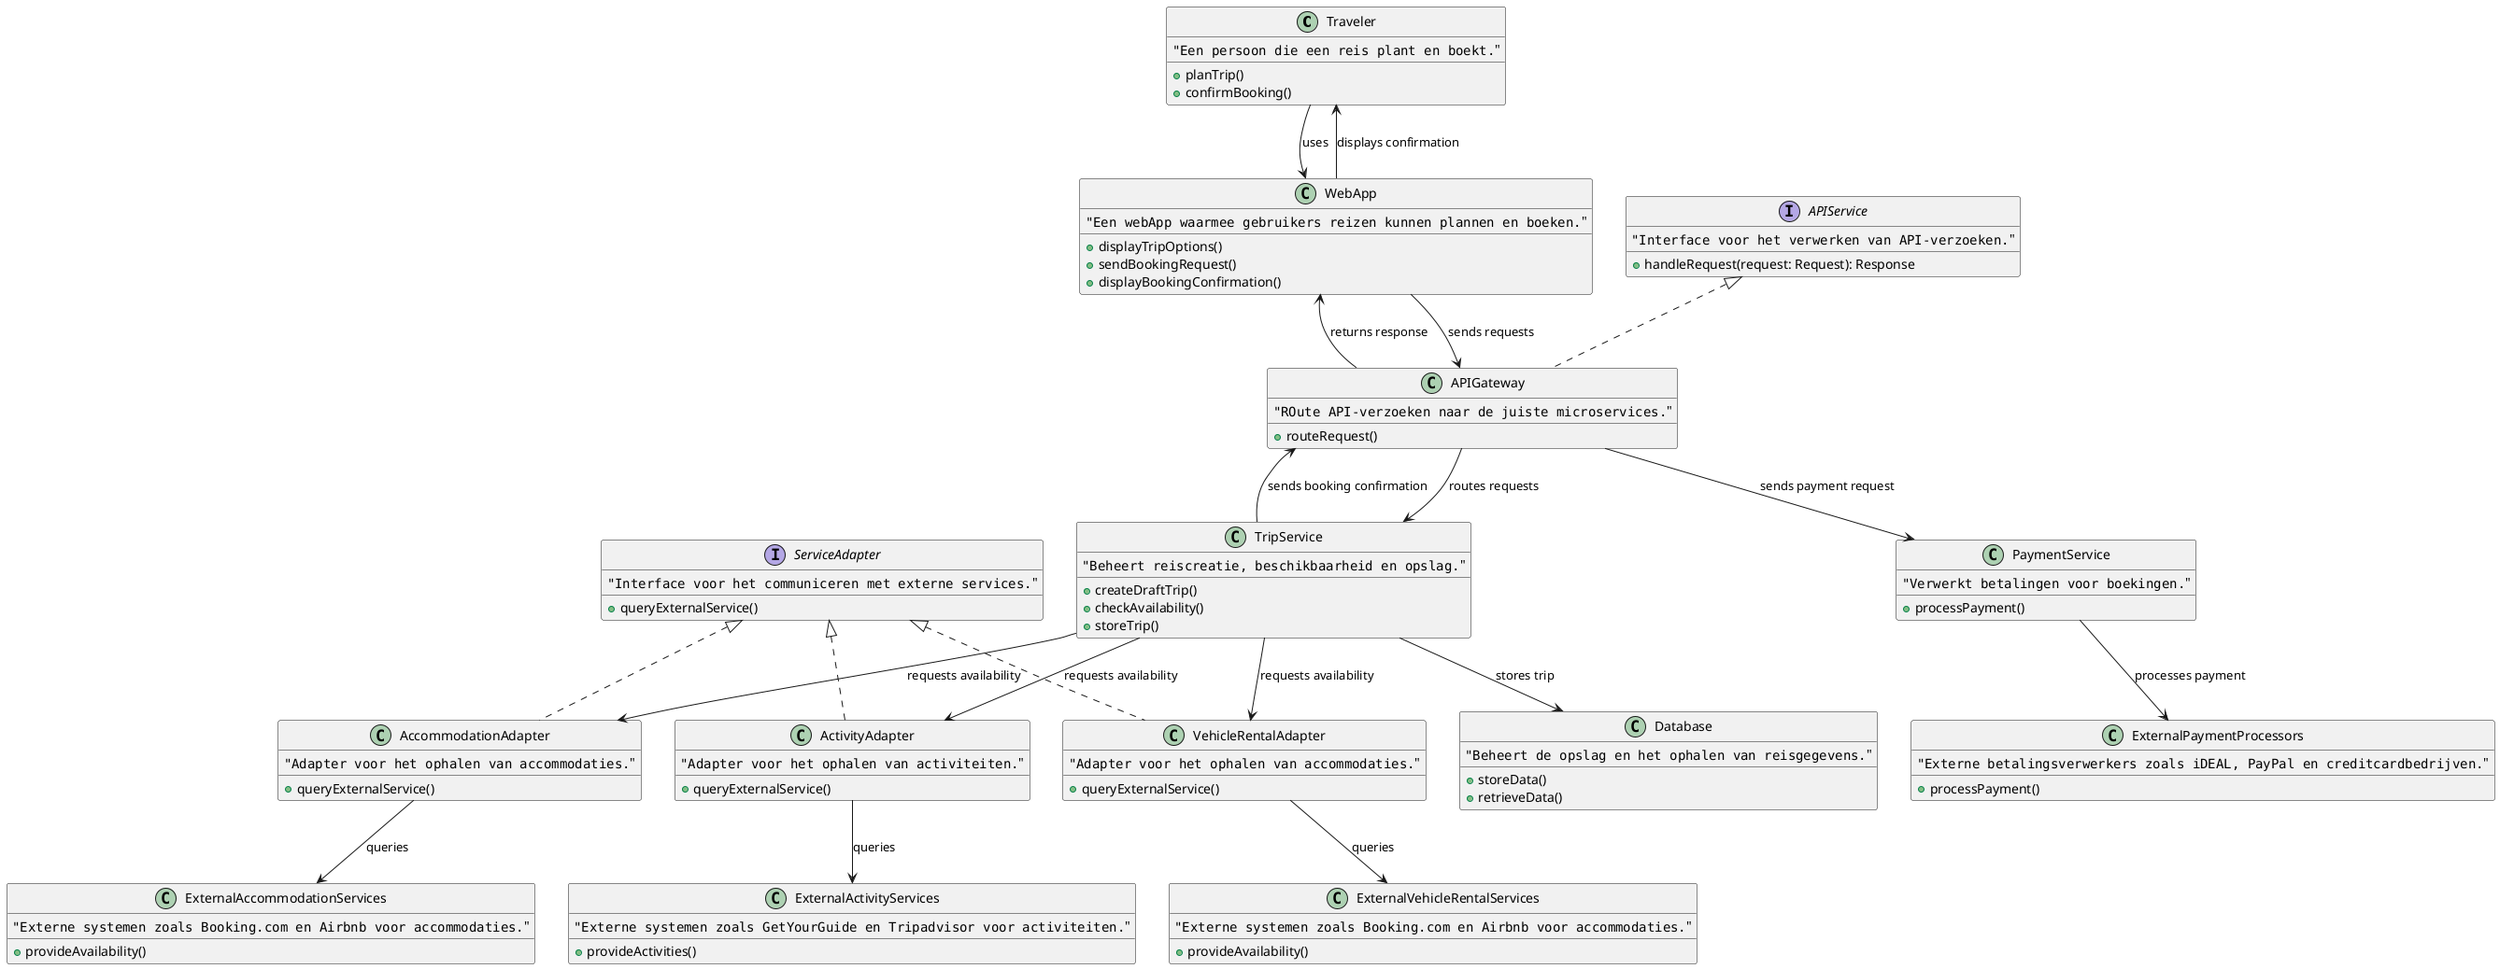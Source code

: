 @startuml "Triptop Travel Booking - Class Diagram"

class Traveler {
    """Een persoon die een reis plant en boekt."""
    +planTrip()
    +confirmBooking()
}

class WebApp {
    """Een webApp waarmee gebruikers reizen kunnen plannen en boeken."""
    +displayTripOptions()
    +sendBookingRequest()
    +displayBookingConfirmation()
}

interface APIService {
    """Interface voor het verwerken van API-verzoeken."""
    +handleRequest(request: Request): Response
}

class APIGateway implements APIService {
    """ROute API-verzoeken naar de juiste microservices."""
    +routeRequest()
}

class TripService {
    """Beheert reiscreatie, beschikbaarheid en opslag."""
    +createDraftTrip()
    +checkAvailability()
    +storeTrip()
}

interface ServiceAdapter {
    """Interface voor het communiceren met externe services."""
    +queryExternalService()
}

class AccommodationAdapter implements ServiceAdapter {
    """Adapter voor het ophalen van accommodaties."""
    +queryExternalService()
}

class ActivityAdapter implements ServiceAdapter {
    """Adapter voor het ophalen van activiteiten."""
    +queryExternalService()
}

class VehicleRentalAdapter implements ServiceAdapter {
    """Adapter voor het ophalen van accommodaties."""
    +queryExternalService()
}


class PaymentService {
    """Verwerkt betalingen voor boekingen."""
    +processPayment()
}

class Database {
    """Beheert de opslag en het ophalen van reisgegevens."""
    +storeData()
    +retrieveData()
}

class ExternalAccommodationServices {
    """Externe systemen zoals Booking.com en Airbnb voor accommodaties."""
    +provideAvailability()
}

class ExternalVehicleRentalServices {
    """Externe systemen zoals Booking.com en Airbnb voor accommodaties."""
    +provideAvailability()
}

class ExternalActivityServices {
    """Externe systemen zoals GetYourGuide en Tripadvisor voor activiteiten."""
    +provideActivities()
}

class ExternalPaymentProcessors {
    """Externe betalingsverwerkers zoals iDEAL, PayPal en creditcardbedrijven."""
    +processPayment()
}

Traveler --> WebApp : uses
WebApp --> APIGateway : sends requests
APIGateway --> TripService : routes requests
TripService --> AccommodationAdapter : requests availability
TripService --> ActivityAdapter : requests availability
TripService --> VehicleRentalAdapter : requests availability
TripService --> Database : stores trip
AccommodationAdapter --> ExternalAccommodationServices : queries
ActivityAdapter --> ExternalActivityServices : queries
VehicleRentalAdapter --> ExternalVehicleRentalServices : queries
WebApp --> Traveler : displays confirmation
APIGateway --> PaymentService : sends payment request
PaymentService --> ExternalPaymentProcessors : processes payment
TripService --> APIGateway : sends booking confirmation
APIGateway --> WebApp : returns response

@enduml